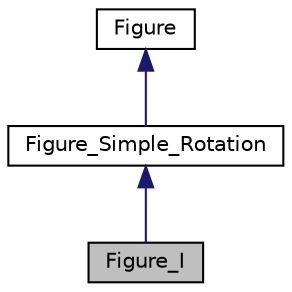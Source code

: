 digraph "Figure_I"
{
  edge [fontname="Helvetica",fontsize="10",labelfontname="Helvetica",labelfontsize="10"];
  node [fontname="Helvetica",fontsize="10",shape=record];
  Node0 [label="Figure_I",height=0.2,width=0.4,color="black", fillcolor="grey75", style="filled", fontcolor="black"];
  Node1 -> Node0 [dir="back",color="midnightblue",fontsize="10",style="solid",fontname="Helvetica"];
  Node1 [label="Figure_Simple_Rotation",height=0.2,width=0.4,color="black", fillcolor="white", style="filled",URL="$classFigure__Simple__Rotation.html",tooltip="Class that generalizes all the figures with only two possible rotations. "];
  Node2 -> Node1 [dir="back",color="midnightblue",fontsize="10",style="solid",fontname="Helvetica"];
  Node2 [label="Figure",height=0.2,width=0.4,color="black", fillcolor="white", style="filled",URL="$classFigure.html",tooltip="Abstract class to implement general behaviour of all the figures. "];
}
